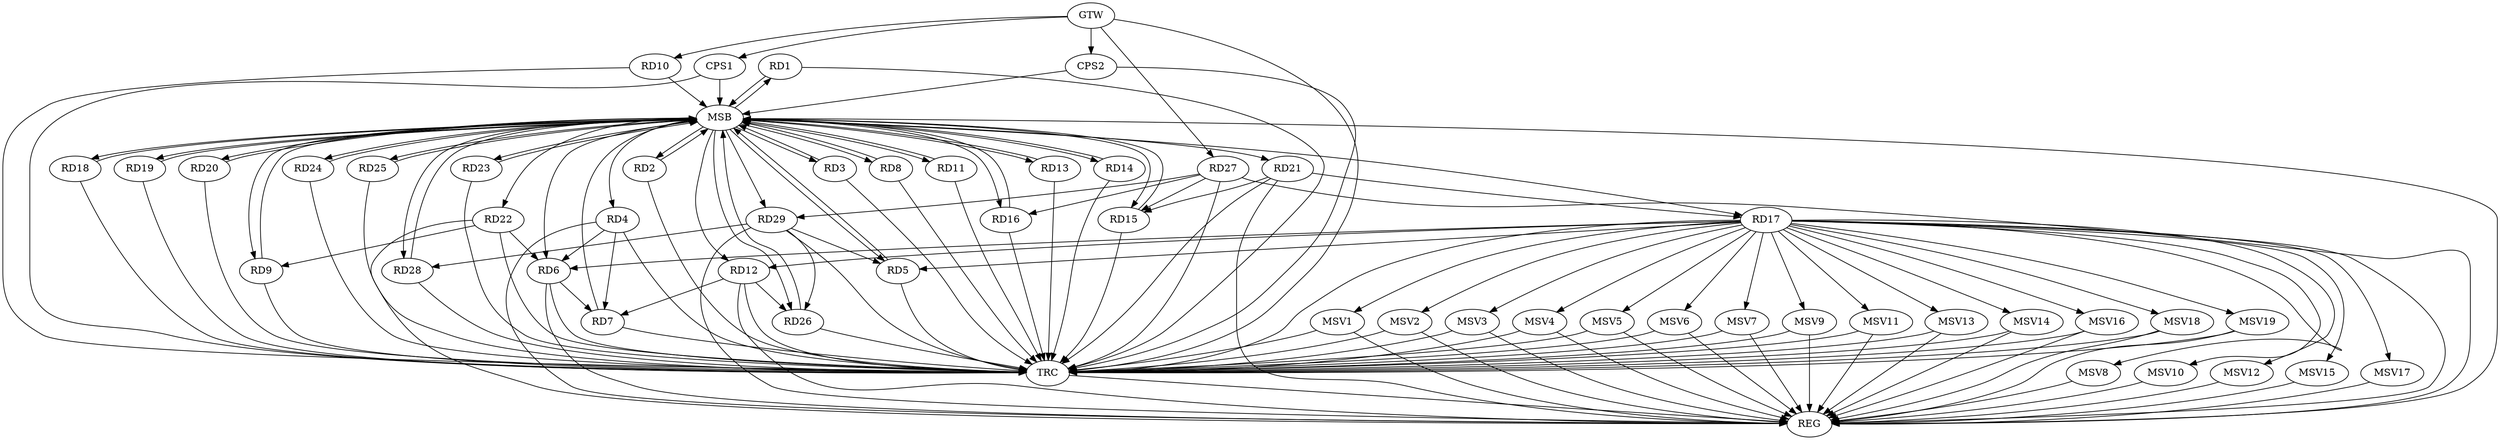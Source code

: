 strict digraph G {
  RD1 [ label="RD1" ];
  RD2 [ label="RD2" ];
  RD3 [ label="RD3" ];
  RD4 [ label="RD4" ];
  RD5 [ label="RD5" ];
  RD6 [ label="RD6" ];
  RD7 [ label="RD7" ];
  RD8 [ label="RD8" ];
  RD9 [ label="RD9" ];
  RD10 [ label="RD10" ];
  RD11 [ label="RD11" ];
  RD12 [ label="RD12" ];
  RD13 [ label="RD13" ];
  RD14 [ label="RD14" ];
  RD15 [ label="RD15" ];
  RD16 [ label="RD16" ];
  RD17 [ label="RD17" ];
  RD18 [ label="RD18" ];
  RD19 [ label="RD19" ];
  RD20 [ label="RD20" ];
  RD21 [ label="RD21" ];
  RD22 [ label="RD22" ];
  RD23 [ label="RD23" ];
  RD24 [ label="RD24" ];
  RD25 [ label="RD25" ];
  RD26 [ label="RD26" ];
  RD27 [ label="RD27" ];
  RD28 [ label="RD28" ];
  RD29 [ label="RD29" ];
  CPS1 [ label="CPS1" ];
  CPS2 [ label="CPS2" ];
  GTW [ label="GTW" ];
  REG [ label="REG" ];
  MSB [ label="MSB" ];
  TRC [ label="TRC" ];
  MSV1 [ label="MSV1" ];
  MSV2 [ label="MSV2" ];
  MSV3 [ label="MSV3" ];
  MSV4 [ label="MSV4" ];
  MSV5 [ label="MSV5" ];
  MSV6 [ label="MSV6" ];
  MSV7 [ label="MSV7" ];
  MSV8 [ label="MSV8" ];
  MSV9 [ label="MSV9" ];
  MSV10 [ label="MSV10" ];
  MSV11 [ label="MSV11" ];
  MSV12 [ label="MSV12" ];
  MSV13 [ label="MSV13" ];
  MSV14 [ label="MSV14" ];
  MSV15 [ label="MSV15" ];
  MSV16 [ label="MSV16" ];
  MSV17 [ label="MSV17" ];
  MSV18 [ label="MSV18" ];
  MSV19 [ label="MSV19" ];
  RD4 -> RD6;
  RD4 -> RD7;
  RD17 -> RD5;
  RD29 -> RD5;
  RD6 -> RD7;
  RD17 -> RD6;
  RD22 -> RD6;
  RD12 -> RD7;
  RD22 -> RD9;
  RD17 -> RD12;
  RD12 -> RD26;
  RD21 -> RD15;
  RD27 -> RD15;
  RD27 -> RD16;
  RD21 -> RD17;
  RD29 -> RD26;
  RD27 -> RD29;
  RD29 -> RD28;
  GTW -> RD10;
  GTW -> RD27;
  GTW -> CPS1;
  GTW -> CPS2;
  RD4 -> REG;
  RD6 -> REG;
  RD12 -> REG;
  RD17 -> REG;
  RD21 -> REG;
  RD22 -> REG;
  RD27 -> REG;
  RD29 -> REG;
  RD1 -> MSB;
  MSB -> RD11;
  MSB -> REG;
  RD2 -> MSB;
  MSB -> RD9;
  MSB -> RD18;
  MSB -> RD23;
  MSB -> RD28;
  RD3 -> MSB;
  MSB -> RD1;
  MSB -> RD13;
  MSB -> RD15;
  MSB -> RD22;
  MSB -> RD26;
  MSB -> RD29;
  RD5 -> MSB;
  MSB -> RD3;
  MSB -> RD14;
  MSB -> RD16;
  MSB -> RD17;
  MSB -> RD20;
  RD7 -> MSB;
  MSB -> RD12;
  RD8 -> MSB;
  MSB -> RD19;
  MSB -> RD24;
  RD9 -> MSB;
  MSB -> RD5;
  MSB -> RD21;
  MSB -> RD25;
  RD10 -> MSB;
  MSB -> RD8;
  RD11 -> MSB;
  RD13 -> MSB;
  MSB -> RD2;
  RD14 -> MSB;
  RD15 -> MSB;
  RD16 -> MSB;
  RD18 -> MSB;
  RD19 -> MSB;
  RD20 -> MSB;
  RD23 -> MSB;
  RD24 -> MSB;
  RD25 -> MSB;
  MSB -> RD6;
  RD26 -> MSB;
  RD28 -> MSB;
  MSB -> RD4;
  CPS1 -> MSB;
  CPS2 -> MSB;
  RD1 -> TRC;
  RD2 -> TRC;
  RD3 -> TRC;
  RD4 -> TRC;
  RD5 -> TRC;
  RD6 -> TRC;
  RD7 -> TRC;
  RD8 -> TRC;
  RD9 -> TRC;
  RD10 -> TRC;
  RD11 -> TRC;
  RD12 -> TRC;
  RD13 -> TRC;
  RD14 -> TRC;
  RD15 -> TRC;
  RD16 -> TRC;
  RD17 -> TRC;
  RD18 -> TRC;
  RD19 -> TRC;
  RD20 -> TRC;
  RD21 -> TRC;
  RD22 -> TRC;
  RD23 -> TRC;
  RD24 -> TRC;
  RD25 -> TRC;
  RD26 -> TRC;
  RD27 -> TRC;
  RD28 -> TRC;
  RD29 -> TRC;
  CPS1 -> TRC;
  CPS2 -> TRC;
  GTW -> TRC;
  TRC -> REG;
  RD17 -> MSV1;
  RD17 -> MSV2;
  RD17 -> MSV3;
  RD17 -> MSV4;
  MSV1 -> REG;
  MSV1 -> TRC;
  MSV2 -> REG;
  MSV2 -> TRC;
  MSV3 -> REG;
  MSV3 -> TRC;
  MSV4 -> REG;
  MSV4 -> TRC;
  RD17 -> MSV5;
  MSV5 -> REG;
  MSV5 -> TRC;
  RD17 -> MSV6;
  RD17 -> MSV7;
  MSV6 -> REG;
  MSV6 -> TRC;
  MSV7 -> REG;
  MSV7 -> TRC;
  RD17 -> MSV8;
  RD17 -> MSV9;
  MSV8 -> REG;
  MSV9 -> REG;
  MSV9 -> TRC;
  RD17 -> MSV10;
  MSV10 -> REG;
  RD17 -> MSV11;
  MSV11 -> REG;
  MSV11 -> TRC;
  RD17 -> MSV12;
  MSV12 -> REG;
  RD17 -> MSV13;
  RD17 -> MSV14;
  MSV13 -> REG;
  MSV13 -> TRC;
  MSV14 -> REG;
  MSV14 -> TRC;
  RD17 -> MSV15;
  MSV15 -> REG;
  RD17 -> MSV16;
  MSV16 -> REG;
  MSV16 -> TRC;
  RD17 -> MSV17;
  MSV17 -> REG;
  RD17 -> MSV18;
  MSV18 -> REG;
  MSV18 -> TRC;
  RD17 -> MSV19;
  MSV19 -> REG;
  MSV19 -> TRC;
}
